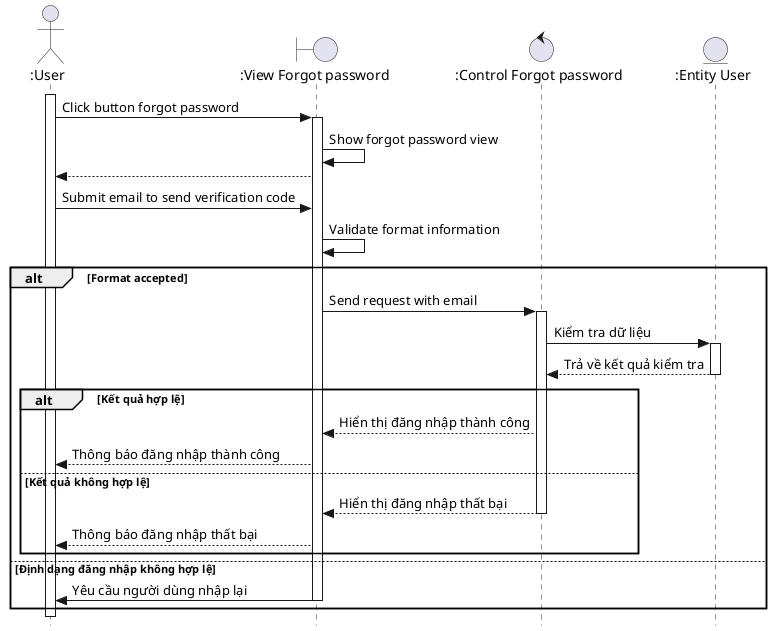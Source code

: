 @startuml

actor ":User" as User
boundary ":View Forgot password" as ClientApp
control ":Control Forgot password" as Control
entity ":Entity User" as Entity

activate User
User -> ClientApp: Click button forgot password
activate ClientApp
ClientApp -> ClientApp: Show forgot password view
ClientApp --> User
User -> ClientApp: Submit email to send verification code
ClientApp -> ClientApp: Validate format information
alt Format accepted
  ClientApp -> Control: Send request with email  
  activate Control
  Control -> Entity: Kiểm tra dữ liệu 
  ' keep fixing and asking MRTuan
  activate Entity
  Entity --> Control: Trả về kết quả kiểm tra
  deactivate Entity
  alt Kết quả hợp lệ
    Control --> ClientApp: Hiển thị đăng nhập thành công
    ClientApp --> User: Thông báo đăng nhập thành công
  else Kết quả không hợp lệ
    Control --> ClientApp: Hiển thị đăng nhập thất bại
    deactivate Control
    ClientApp --> User: Thông báo đăng nhập thất bại 
  end

else Định dạng đăng nhập không hợp lệ
  ClientApp -> User: Yêu cầu người dùng nhập lại
  deactivate ClientApp
end

skinparam style strictuml
@enduml
